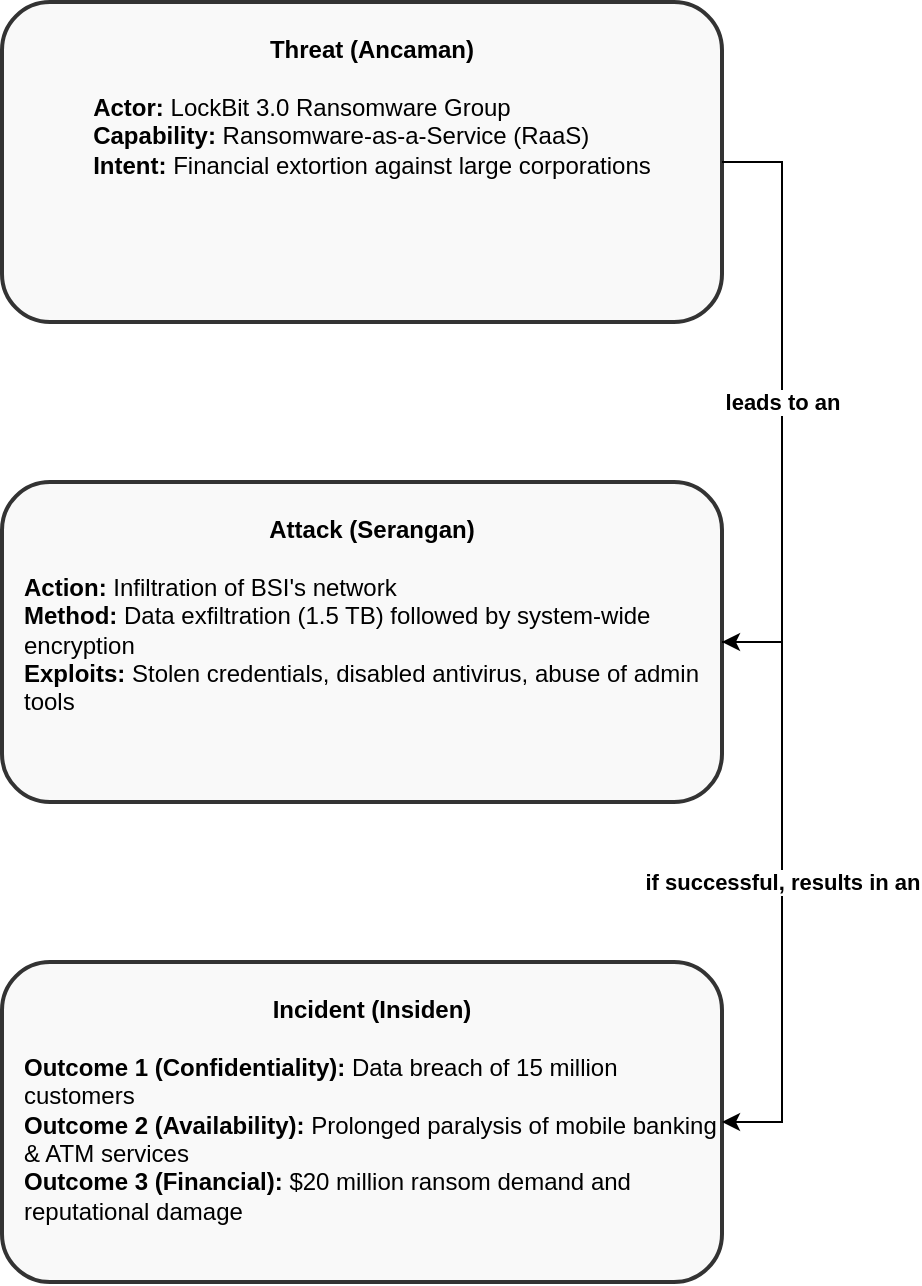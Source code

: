 <mxfile version="28.2.0" pages="2">
  <diagram name="Page-1" id="d5Un_djH0mLvjflrznP6">
    <mxGraphModel dx="1403" dy="902" grid="1" gridSize="10" guides="1" tooltips="1" connect="1" arrows="1" fold="1" page="1" pageScale="1" pageWidth="850" pageHeight="1100" math="0" shadow="0">
      <root>
        <mxCell id="0" />
        <mxCell id="1" parent="0" />
        <mxCell id="KxWpBwP_uJj4FkY4dG1--1" value="&lt;div&gt;&lt;b&gt;Threat (Ancaman)&lt;/b&gt;&lt;/div&gt;&lt;div&gt;&lt;br&gt;&lt;/div&gt;&lt;div style=&quot;text-align: left;&quot;&gt;&lt;b&gt;Actor:&lt;/b&gt; LockBit 3.0 Ransomware Group&lt;br&gt;&lt;b&gt;Capability:&lt;/b&gt; Ransomware-as-a-Service (RaaS)&lt;br&gt;&lt;b&gt;Intent:&lt;/b&gt; Financial extortion against large corporations&lt;/div&gt;" style="rounded=1;whiteSpace=wrap;html=1;fillColor=#f9f9f9;strokeColor=#333333;strokeWidth=2;align=center;verticalAlign=top;spacingTop=10;spacingLeft=10;" parent="1" vertex="1">
          <mxGeometry x="245" y="40" width="360" height="160" as="geometry" />
        </mxCell>
        <mxCell id="KxWpBwP_uJj4FkY4dG1--2" value="&lt;div&gt;&lt;b&gt;Attack (Serangan)&lt;/b&gt;&lt;/div&gt;&lt;div&gt;&lt;br&gt;&lt;/div&gt;&lt;div style=&quot;text-align: left;&quot;&gt;&lt;b&gt;Action:&lt;/b&gt; Infiltration of BSI&#39;s network&lt;br&gt;&lt;b&gt;Method:&lt;/b&gt; Data exfiltration (1.5 TB) followed by system-wide encryption&lt;br&gt;&lt;b&gt;Exploits:&lt;/b&gt; Stolen credentials, disabled antivirus, abuse of admin tools&lt;/div&gt;" style="rounded=1;whiteSpace=wrap;html=1;fillColor=#f9f9f9;strokeColor=#333333;strokeWidth=2;align=center;verticalAlign=top;spacingTop=10;spacingLeft=10;" parent="1" vertex="1">
          <mxGeometry x="245" y="280" width="360" height="160" as="geometry" />
        </mxCell>
        <mxCell id="KxWpBwP_uJj4FkY4dG1--3" value="&lt;div&gt;&lt;b&gt;Incident (Insiden)&lt;/b&gt;&lt;/div&gt;&lt;div&gt;&lt;br&gt;&lt;/div&gt;&lt;div style=&quot;text-align: left;&quot;&gt;&lt;b&gt;Outcome 1 (Confidentiality):&lt;/b&gt; Data breach of 15 million customers&lt;br&gt;&lt;b&gt;Outcome 2 (Availability):&lt;/b&gt; Prolonged paralysis of mobile banking &amp;amp; ATM services&lt;br&gt;&lt;b&gt;Outcome 3 (Financial):&lt;/b&gt; $20 million ransom demand and reputational damage&lt;/div&gt;" style="rounded=1;whiteSpace=wrap;html=1;fillColor=#f9f9f9;strokeColor=#333333;strokeWidth=2;align=center;verticalAlign=top;spacingTop=10;spacingLeft=10;" parent="1" vertex="1">
          <mxGeometry x="245" y="520" width="360" height="160" as="geometry" />
        </mxCell>
        <mxCell id="KxWpBwP_uJj4FkY4dG1--4" value="&lt;b&gt;leads to an&lt;/b&gt;" style="endArrow=classic;html=1;rounded=0;edgeStyle=entityRelationEdgeStyle;" parent="1" source="KxWpBwP_uJj4FkY4dG1--1" target="KxWpBwP_uJj4FkY4dG1--2" edge="1">
          <mxGeometry width="50" height="50" relative="1" as="geometry">
            <mxPoint x="400" y="220" as="sourcePoint" />
            <mxPoint x="450" y="170" as="targetPoint" />
          </mxGeometry>
        </mxCell>
        <mxCell id="KxWpBwP_uJj4FkY4dG1--5" value="&lt;b&gt;if successful, results in an&lt;/b&gt;" style="endArrow=classic;html=1;rounded=0;edgeStyle=entityRelationEdgeStyle;" parent="1" source="KxWpBwP_uJj4FkY4dG1--2" target="KxWpBwP_uJj4FkY4dG1--3" edge="1">
          <mxGeometry width="50" height="50" relative="1" as="geometry">
            <mxPoint x="400" y="460" as="sourcePoint" />
            <mxPoint x="450" y="410" as="targetPoint" />
          </mxGeometry>
        </mxCell>
      </root>
    </mxGraphModel>
  </diagram>
  <diagram id="HKiZkePw36cx58SQwhAk" name="Page-2">
    <mxGraphModel dx="1754" dy="1128" grid="1" gridSize="10" guides="1" tooltips="1" connect="1" arrows="1" fold="1" page="1" pageScale="1" pageWidth="850" pageHeight="1100" math="0" shadow="0">
      <root>
        <mxCell id="0" />
        <mxCell id="1" parent="0" />
        <mxCell id="n3H2jE0Vd8v9a2Zf4p-1" value="Sender" style="swimlane;whiteSpace=wrap;html=1;startSize=23;" parent="1" vertex="1">
          <mxGeometry x="30" y="40" width="370" height="830" as="geometry" />
        </mxCell>
        <mxCell id="n3H2jE0Vd8v9a2Zf4p-2" value="Recipient" style="swimlane;whiteSpace=wrap;html=1;startSize=23;" parent="1" vertex="1">
          <mxGeometry x="450" y="40" width="370" height="830" as="geometry" />
        </mxCell>
        <mxCell id="n3H2jE0Vd8v9a2Zf4p-27" value="Message Read" style="ellipse;whiteSpace=wrap;html=1;fillColor=#6a00ff;fontColor=#ffffff;strokeColor=#37007f;" parent="n3H2jE0Vd8v9a2Zf4p-2" vertex="1">
          <mxGeometry x="130" y="570" width="100" height="50" as="geometry" />
        </mxCell>
        <mxCell id="n3H2jE0Vd8v9a2Zf4p-35" value="Server" style="rounded=1;whiteSpace=wrap;html=1;fillColor=#e6e6e6;strokeColor=#cccccc;" parent="n3H2jE0Vd8v9a2Zf4p-2" vertex="1">
          <mxGeometry x="20" y="30" width="100" height="50" as="geometry" />
        </mxCell>
        <mxCell id="kQmVpDFHf5aq79dRSGj_-1" style="edgeStyle=orthogonalEdgeStyle;rounded=0;orthogonalLoop=1;jettySize=auto;html=1;exitX=0.5;exitY=1;exitDx=0;exitDy=0;entryX=0.5;entryY=0;entryDx=0;entryDy=0;" edge="1" parent="1" source="n3H2jE0Vd8v9a2Zf4p-3" target="n3H2jE0Vd8v9a2Zf4p-4">
          <mxGeometry relative="1" as="geometry" />
        </mxCell>
        <mxCell id="n3H2jE0Vd8v9a2Zf4p-3" value="Start" style="ellipse;whiteSpace=wrap;html=1;fillColor=#6a00ff;fontColor=#ffffff;strokeColor=#37007f;" parent="1" vertex="1">
          <mxGeometry x="130" y="70" width="160" height="50" as="geometry" />
        </mxCell>
        <mxCell id="kQmVpDFHf5aq79dRSGj_-2" style="edgeStyle=orthogonalEdgeStyle;rounded=0;orthogonalLoop=1;jettySize=auto;html=1;exitX=0.5;exitY=1;exitDx=0;exitDy=0;entryX=0.5;entryY=0;entryDx=0;entryDy=0;" edge="1" parent="1" source="n3H2jE0Vd8v9a2Zf4p-4" target="n3H2jE0Vd8v9a2Zf4p-5">
          <mxGeometry relative="1" as="geometry" />
        </mxCell>
        <mxCell id="n3H2jE0Vd8v9a2Zf4p-4" value="Recipient&#39;s Public Key&lt;br&gt;(&lt;b&gt;Receiver_Pub_Key&lt;/b&gt;)" style="rounded=1;whiteSpace=wrap;html=1;fillColor=#fff2cc;strokeColor=#d6b656;" parent="1" vertex="1">
          <mxGeometry x="120" y="150" width="180" height="40" as="geometry" />
        </mxCell>
        <mxCell id="n3H2jE0Vd8v9a2Zf4p-5" value="Original Message&lt;br&gt;(&lt;b&gt;Plaintext&lt;/b&gt;)" style="rounded=1;whiteSpace=wrap;html=1;fillColor=#dae8fc;strokeColor=#6c8ebf;" parent="1" vertex="1">
          <mxGeometry x="120" y="210" width="180" height="40" as="geometry" />
        </mxCell>
        <mxCell id="n3H2jE0Vd8v9a2Zf4p-6" value="Generate Session Key (K_AES)" style="rounded=1;whiteSpace=wrap;html=1;fillColor=#d5e8d4;strokeColor=#82b366;" parent="1" vertex="1">
          <mxGeometry x="100" y="290" width="220" height="40" as="geometry" />
        </mxCell>
        <mxCell id="n3H2jE0Vd8v9a2Zf4p-7" value="AES Encryption" style="shape=cylinder;whiteSpace=wrap;html=1;aspect=fixed;fillColor=#e1d5e7;strokeColor=#9673a6;" parent="1" vertex="1">
          <mxGeometry x="160" y="370" width="100" height="100" as="geometry" />
        </mxCell>
        <mxCell id="kQmVpDFHf5aq79dRSGj_-4" style="edgeStyle=orthogonalEdgeStyle;rounded=0;orthogonalLoop=1;jettySize=auto;html=1;exitX=0.5;exitY=1;exitDx=0;exitDy=0;entryX=0.5;entryY=0;entryDx=0;entryDy=0;" edge="1" parent="1" source="n3H2jE0Vd8v9a2Zf4p-8" target="n3H2jE0Vd8v9a2Zf4p-16">
          <mxGeometry relative="1" as="geometry" />
        </mxCell>
        <mxCell id="n3H2jE0Vd8v9a2Zf4p-8" value="RSA Encryption" style="shape=cylinder;whiteSpace=wrap;html=1;aspect=fixed;fillColor=#e1d5e7;strokeColor=#9673a6;" parent="1" vertex="1">
          <mxGeometry x="160" y="570" width="100" height="100" as="geometry" />
        </mxCell>
        <mxCell id="n3H2jE0Vd8v9a2Zf4p-10" value="" style="endArrow=classic;html=1;rounded=0;" parent="1" source="n3H2jE0Vd8v9a2Zf4p-5" target="n3H2jE0Vd8v9a2Zf4p-6" edge="1">
          <mxGeometry width="50" height="50" relative="1" as="geometry">
            <mxPoint x="210" y="260" as="sourcePoint" />
            <mxPoint x="210" y="290" as="targetPoint" />
          </mxGeometry>
        </mxCell>
        <mxCell id="n3H2jE0Vd8v9a2Zf4p-11" value="" style="endArrow=classic;html=1;rounded=0;" parent="1" source="n3H2jE0Vd8v9a2Zf4p-6" target="n3H2jE0Vd8v9a2Zf4p-7" edge="1">
          <mxGeometry width="50" height="50" relative="1" as="geometry">
            <mxPoint x="210" y="340" as="sourcePoint" />
            <mxPoint x="210" y="370" as="targetPoint" />
          </mxGeometry>
        </mxCell>
        <mxCell id="kQmVpDFHf5aq79dRSGj_-3" style="edgeStyle=orthogonalEdgeStyle;rounded=0;orthogonalLoop=1;jettySize=auto;html=1;exitX=0.5;exitY=1;exitDx=0;exitDy=0;entryX=0.5;entryY=0;entryDx=0;entryDy=0;" edge="1" parent="1" source="n3H2jE0Vd8v9a2Zf4p-15" target="n3H2jE0Vd8v9a2Zf4p-8">
          <mxGeometry relative="1" as="geometry" />
        </mxCell>
        <mxCell id="n3H2jE0Vd8v9a2Zf4p-15" value="Ciphertext" style="rounded=1;whiteSpace=wrap;html=1;fillColor=#f8cecc;strokeColor=#b85450;" parent="1" vertex="1">
          <mxGeometry x="120" y="500" width="180" height="40" as="geometry" />
        </mxCell>
        <mxCell id="n3H2jE0Vd8v9a2Zf4p-16" value="Encrypted_Key" style="rounded=1;whiteSpace=wrap;html=1;fillColor=#f8cecc;strokeColor=#b85450;" parent="1" vertex="1">
          <mxGeometry x="120" y="690" width="180" height="40" as="geometry" />
        </mxCell>
        <mxCell id="n3H2jE0Vd8v9a2Zf4p-19" value="Transmit Encrypted Data" style="rhombus;whiteSpace=wrap;html=1;fillColor=#e6e6e6;strokeColor=#cccccc;" parent="1" vertex="1">
          <mxGeometry x="160" y="760" width="100" height="100" as="geometry" />
        </mxCell>
        <mxCell id="n3H2jE0Vd8v9a2Zf4p-21" value="" style="endArrow=classic;html=1;rounded=0;dashed=1;" parent="1" source="n3H2jE0Vd8v9a2Zf4p-16" target="n3H2jE0Vd8v9a2Zf4p-19" edge="1">
          <mxGeometry width="50" height="50" relative="1" as="geometry">
            <mxPoint x="210" y="740" as="sourcePoint" />
            <mxPoint x="210" y="760" as="targetPoint" />
          </mxGeometry>
        </mxCell>
        <mxCell id="kQmVpDFHf5aq79dRSGj_-8" style="edgeStyle=orthogonalEdgeStyle;rounded=0;orthogonalLoop=1;jettySize=auto;html=1;exitX=0.5;exitY=1;exitDx=0;exitDy=0;entryX=0.5;entryY=0;entryDx=0;entryDy=0;" edge="1" parent="1" source="n3H2jE0Vd8v9a2Zf4p-22" target="n3H2jE0Vd8v9a2Zf4p-24">
          <mxGeometry relative="1" as="geometry" />
        </mxCell>
        <mxCell id="n3H2jE0Vd8v9a2Zf4p-22" value="RSA Key Decryption" style="shape=cylinder;whiteSpace=wrap;html=1;aspect=fixed;fillColor=#e1d5e7;strokeColor=#9673a6;" parent="1" vertex="1">
          <mxGeometry x="580" y="160" width="100" height="100" as="geometry" />
        </mxCell>
        <mxCell id="kQmVpDFHf5aq79dRSGj_-10" style="edgeStyle=orthogonalEdgeStyle;rounded=0;orthogonalLoop=1;jettySize=auto;html=1;exitX=0.5;exitY=1;exitDx=0;exitDy=0;entryX=0.5;entryY=0;entryDx=0;entryDy=0;" edge="1" parent="1" source="n3H2jE0Vd8v9a2Zf4p-23" target="n3H2jE0Vd8v9a2Zf4p-26">
          <mxGeometry relative="1" as="geometry" />
        </mxCell>
        <mxCell id="n3H2jE0Vd8v9a2Zf4p-23" value="AES Message Decryption" style="shape=cylinder;whiteSpace=wrap;html=1;aspect=fixed;fillColor=#e1d5e7;strokeColor=#9673a6;" parent="1" vertex="1">
          <mxGeometry x="580" y="420" width="100" height="100" as="geometry" />
        </mxCell>
        <mxCell id="kQmVpDFHf5aq79dRSGj_-7" style="edgeStyle=orthogonalEdgeStyle;rounded=0;orthogonalLoop=1;jettySize=auto;html=1;exitX=0.5;exitY=1;exitDx=0;exitDy=0;entryX=0.5;entryY=0;entryDx=0;entryDy=0;" edge="1" parent="1" source="n3H2jE0Vd8v9a2Zf4p-24" target="n3H2jE0Vd8v9a2Zf4p-25">
          <mxGeometry relative="1" as="geometry" />
        </mxCell>
        <mxCell id="n3H2jE0Vd8v9a2Zf4p-24" value="Recipient&#39;s Private Key&lt;br&gt;(&lt;b&gt;Receiver_Priv_Key&lt;/b&gt;)" style="rounded=1;whiteSpace=wrap;html=1;fillColor=#fff2cc;strokeColor=#d6b656;" parent="1" vertex="1">
          <mxGeometry x="550" y="290" width="160" height="40" as="geometry" />
        </mxCell>
        <mxCell id="n3H2jE0Vd8v9a2Zf4p-25" value="Original Session Key&lt;br&gt;(&lt;b&gt;K_AES&lt;/b&gt;)" style="rounded=1;whiteSpace=wrap;html=1;fillColor=#d5e8d4;strokeColor=#82b366;" parent="1" vertex="1">
          <mxGeometry x="550" y="360" width="160" height="40" as="geometry" />
        </mxCell>
        <mxCell id="n3H2jE0Vd8v9a2Zf4p-26" value="Original Message&lt;br&gt;(&lt;b&gt;Plaintext&lt;/b&gt;)" style="rounded=1;whiteSpace=wrap;html=1;fillColor=#dae8fc;strokeColor=#6c8ebf;" parent="1" vertex="1">
          <mxGeometry x="550" y="540" width="160" height="40" as="geometry" />
        </mxCell>
        <mxCell id="n3H2jE0Vd8v9a2Zf4p-28" value="" style="endArrow=classic;html=1;rounded=0;entryDx=0;entryDy=0;" parent="1" source="n3H2jE0Vd8v9a2Zf4p-19" target="n3H2jE0Vd8v9a2Zf4p-22" edge="1">
          <mxGeometry width="50" height="50" relative="1" as="geometry">
            <mxPoint x="410" y="750" as="sourcePoint" />
            <mxPoint x="580" y="210" as="targetPoint" />
            <Array as="points">
              <mxPoint x="410" y="750" />
              <mxPoint x="410" y="210" />
              <mxPoint x="450" y="210" />
              <mxPoint x="450" y="210" />
            </Array>
          </mxGeometry>
        </mxCell>
        <mxCell id="n3H2jE0Vd8v9a2Zf4p-29" value="" style="endArrow=classic;html=1;rounded=0;entryDx=0;entryDy=0;" parent="1" source="n3H2jE0Vd8v9a2Zf4p-19" target="n3H2jE0Vd8v9a2Zf4p-23" edge="1">
          <mxGeometry width="50" height="50" relative="1" as="geometry">
            <mxPoint x="410" y="750" as="sourcePoint" />
            <mxPoint x="580" y="420" as="targetPoint" />
            <Array as="points">
              <mxPoint x="410" y="750" />
              <mxPoint x="410" y="470" />
              <mxPoint x="450" y="470" />
            </Array>
          </mxGeometry>
        </mxCell>
        <mxCell id="n3H2jE0Vd8v9a2Zf4p-33" value="" style="endArrow=classic;html=1;rounded=0;" parent="1" source="n3H2jE0Vd8v9a2Zf4p-26" target="n3H2jE0Vd8v9a2Zf4p-27" edge="1">
          <mxGeometry width="50" height="50" relative="1" as="geometry">
            <mxPoint x="630" y="580" as="sourcePoint" />
            <mxPoint x="630" y="610" as="targetPoint" />
          </mxGeometry>
        </mxCell>
        <mxCell id="kQmVpDFHf5aq79dRSGj_-9" style="edgeStyle=orthogonalEdgeStyle;rounded=0;orthogonalLoop=1;jettySize=auto;html=1;exitX=0.5;exitY=1;exitDx=0;exitDy=0;entryX=0.502;entryY=-0.026;entryDx=0;entryDy=0;entryPerimeter=0;" edge="1" parent="1" source="n3H2jE0Vd8v9a2Zf4p-25" target="n3H2jE0Vd8v9a2Zf4p-23">
          <mxGeometry relative="1" as="geometry" />
        </mxCell>
        <mxCell id="kQmVpDFHf5aq79dRSGj_-11" style="edgeStyle=orthogonalEdgeStyle;rounded=0;orthogonalLoop=1;jettySize=auto;html=1;exitX=0.5;exitY=1;exitDx=0;exitDy=0;entryX=0.5;entryY=-0.059;entryDx=0;entryDy=0;entryPerimeter=0;" edge="1" parent="1" source="n3H2jE0Vd8v9a2Zf4p-7" target="n3H2jE0Vd8v9a2Zf4p-15">
          <mxGeometry relative="1" as="geometry" />
        </mxCell>
      </root>
    </mxGraphModel>
  </diagram>
</mxfile>
